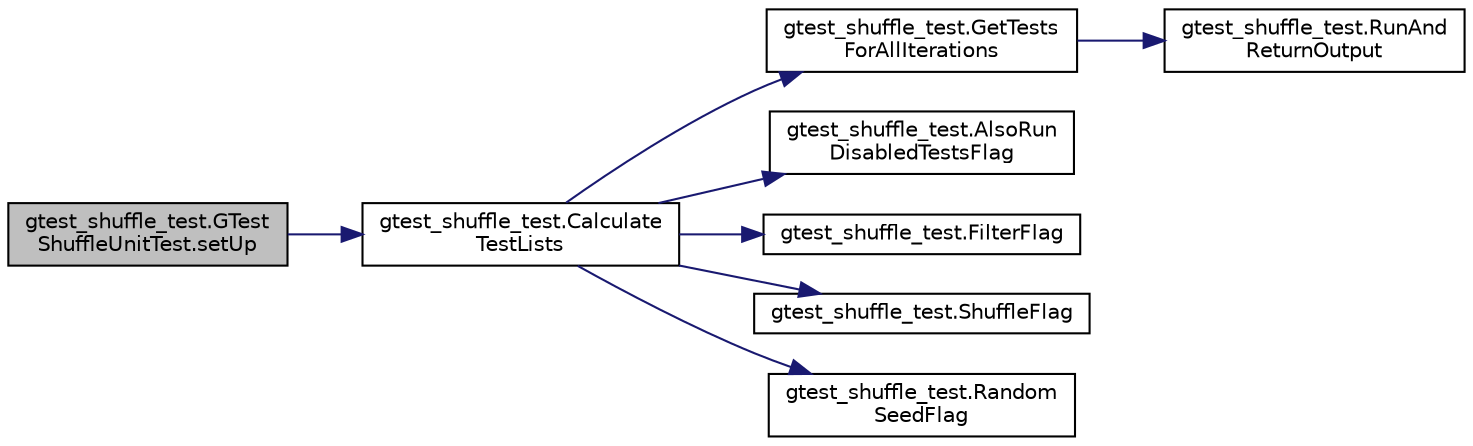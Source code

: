 digraph "gtest_shuffle_test.GTestShuffleUnitTest.setUp"
{
  edge [fontname="Helvetica",fontsize="10",labelfontname="Helvetica",labelfontsize="10"];
  node [fontname="Helvetica",fontsize="10",shape=record];
  rankdir="LR";
  Node3 [label="gtest_shuffle_test.GTest\lShuffleUnitTest.setUp",height=0.2,width=0.4,color="black", fillcolor="grey75", style="filled", fontcolor="black"];
  Node3 -> Node4 [color="midnightblue",fontsize="10",style="solid",fontname="Helvetica"];
  Node4 [label="gtest_shuffle_test.Calculate\lTestLists",height=0.2,width=0.4,color="black", fillcolor="white", style="filled",URL="$d3/d15/namespacegtest__shuffle__test.html#a51dcc55df3ebd76c676298ef9b4fea19"];
  Node4 -> Node5 [color="midnightblue",fontsize="10",style="solid",fontname="Helvetica"];
  Node5 [label="gtest_shuffle_test.GetTests\lForAllIterations",height=0.2,width=0.4,color="black", fillcolor="white", style="filled",URL="$d3/d15/namespacegtest__shuffle__test.html#a18c7606bf0d41acb73a4a6a2994d36fc"];
  Node5 -> Node6 [color="midnightblue",fontsize="10",style="solid",fontname="Helvetica"];
  Node6 [label="gtest_shuffle_test.RunAnd\lReturnOutput",height=0.2,width=0.4,color="black", fillcolor="white", style="filled",URL="$d3/d15/namespacegtest__shuffle__test.html#afbe879c2b3fdfed12b777b813359dbd4"];
  Node4 -> Node7 [color="midnightblue",fontsize="10",style="solid",fontname="Helvetica"];
  Node7 [label="gtest_shuffle_test.AlsoRun\lDisabledTestsFlag",height=0.2,width=0.4,color="black", fillcolor="white", style="filled",URL="$d3/d15/namespacegtest__shuffle__test.html#a91033ae962b37f040a95fb90062aacb3"];
  Node4 -> Node8 [color="midnightblue",fontsize="10",style="solid",fontname="Helvetica"];
  Node8 [label="gtest_shuffle_test.FilterFlag",height=0.2,width=0.4,color="black", fillcolor="white", style="filled",URL="$d3/d15/namespacegtest__shuffle__test.html#aa849ecba21a2796be477040bd303b700"];
  Node4 -> Node9 [color="midnightblue",fontsize="10",style="solid",fontname="Helvetica"];
  Node9 [label="gtest_shuffle_test.ShuffleFlag",height=0.2,width=0.4,color="black", fillcolor="white", style="filled",URL="$d3/d15/namespacegtest__shuffle__test.html#ab593e060bf2a9b2f0cb0dc8e18eb2088"];
  Node4 -> Node10 [color="midnightblue",fontsize="10",style="solid",fontname="Helvetica"];
  Node10 [label="gtest_shuffle_test.Random\lSeedFlag",height=0.2,width=0.4,color="black", fillcolor="white", style="filled",URL="$d3/d15/namespacegtest__shuffle__test.html#aaf2a94c748f266c4267ac7e7bb3451fd"];
}
